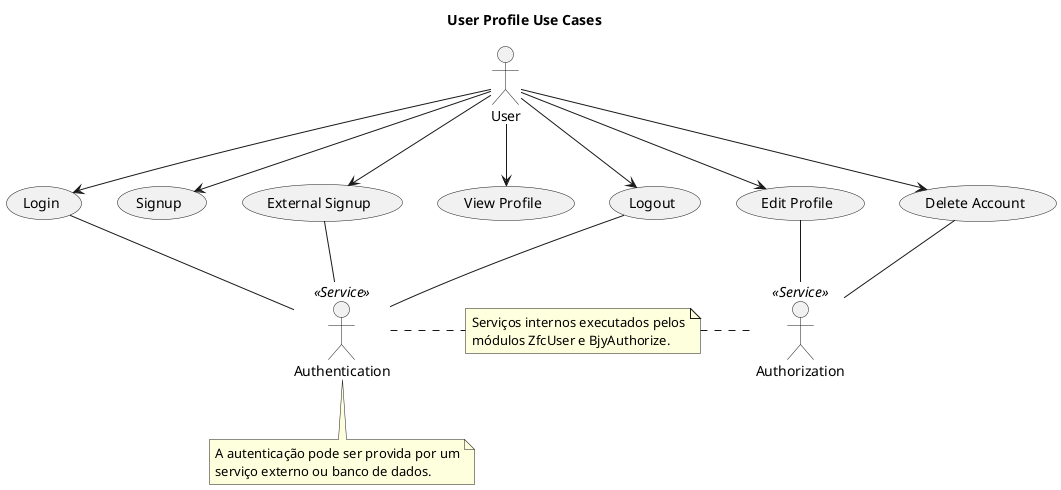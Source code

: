 @startuml

title User Profile Use Cases

:User:

:Authentication: <<Service>>
:Authorization: <<Service>>

User --> (Login)
User --> (Signup)
User --> (External Signup)
User --> (View Profile)
User --> (Edit Profile)
User --> (Delete Account)
User --> (Logout)

(Login) -- Authentication
(Logout) -- Authentication
(External Signup) -- Authentication

(Edit Profile) -- Authorization
(Delete Account) -- Authorization

note "Serviços internos executados pelos\nmódulos ZfcUser e BjyAuthorize." as N

Authentication . N
N . Authorization

note "A autenticação pode ser provida por um\nserviço externo ou banco de dados." as N2

Authentication .down. N2

@enduml